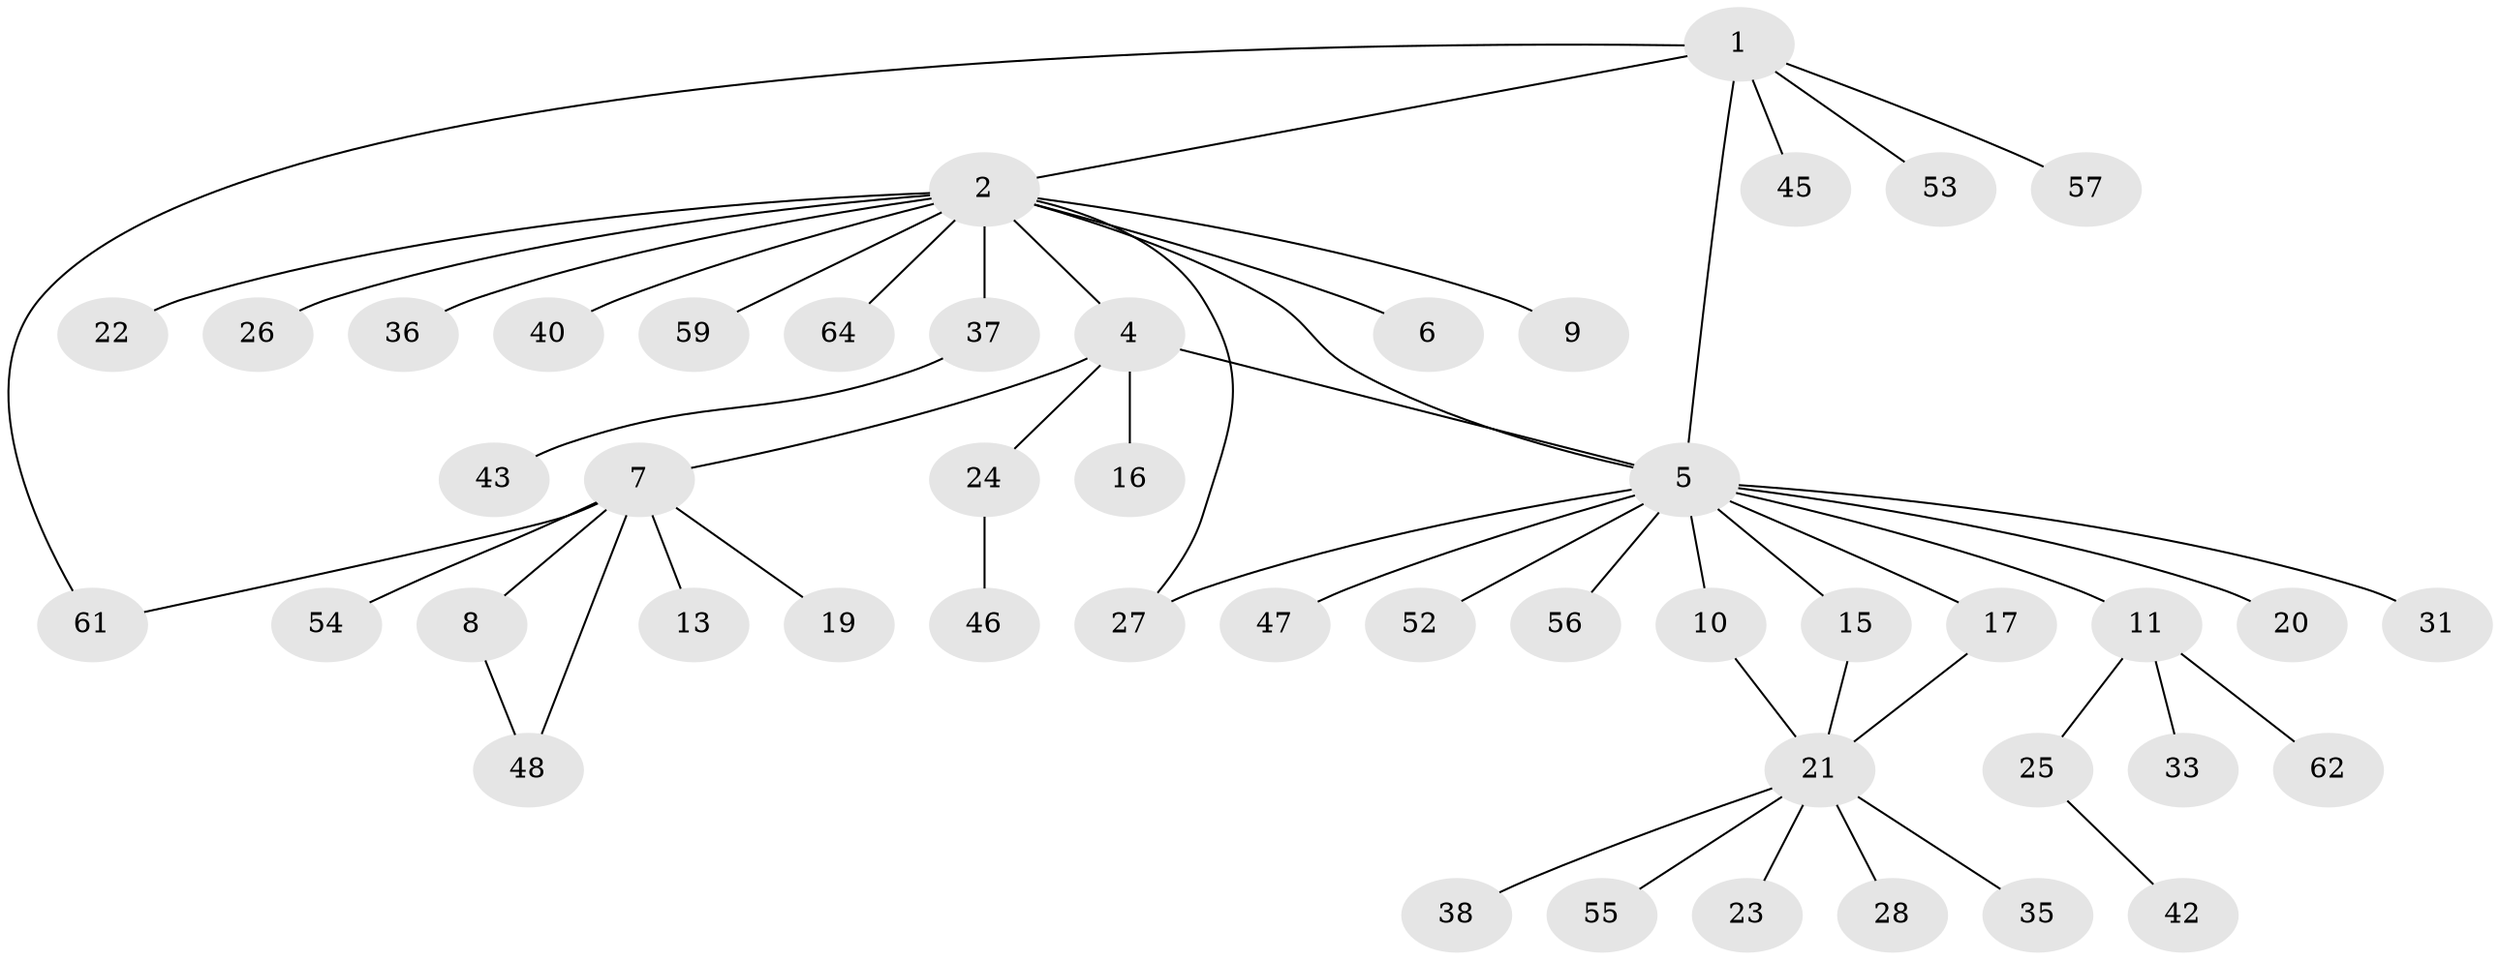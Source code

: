 // Generated by graph-tools (version 1.1) at 2025/23/03/03/25 07:23:55]
// undirected, 47 vertices, 53 edges
graph export_dot {
graph [start="1"]
  node [color=gray90,style=filled];
  1 [super="+18"];
  2 [super="+3"];
  4 [super="+30"];
  5 [super="+12"];
  6 [super="+60"];
  7 [super="+50"];
  8 [super="+63"];
  9;
  10 [super="+32"];
  11 [super="+14"];
  13 [super="+34"];
  15 [super="+29"];
  16;
  17;
  19;
  20;
  21 [super="+49"];
  22;
  23;
  24 [super="+41"];
  25 [super="+51"];
  26 [super="+39"];
  27;
  28;
  31;
  33;
  35;
  36;
  37 [super="+44"];
  38;
  40;
  42;
  43;
  45;
  46 [super="+58"];
  47;
  48;
  52 [super="+66"];
  53;
  54;
  55;
  56;
  57;
  59;
  61 [super="+65"];
  62;
  64;
  1 -- 2;
  1 -- 5;
  1 -- 45;
  1 -- 53;
  1 -- 57;
  1 -- 61;
  2 -- 4;
  2 -- 5;
  2 -- 9;
  2 -- 22;
  2 -- 26;
  2 -- 27;
  2 -- 36;
  2 -- 37;
  2 -- 59;
  2 -- 64;
  2 -- 40;
  2 -- 6;
  4 -- 7;
  4 -- 16;
  4 -- 24;
  4 -- 5;
  5 -- 10;
  5 -- 11;
  5 -- 15;
  5 -- 27;
  5 -- 31;
  5 -- 47;
  5 -- 52;
  5 -- 56;
  5 -- 17;
  5 -- 20;
  7 -- 8;
  7 -- 13;
  7 -- 19;
  7 -- 48;
  7 -- 54;
  7 -- 61;
  8 -- 48;
  10 -- 21;
  11 -- 62;
  11 -- 25;
  11 -- 33;
  15 -- 21;
  17 -- 21;
  21 -- 23;
  21 -- 28;
  21 -- 35;
  21 -- 38;
  21 -- 55;
  24 -- 46;
  25 -- 42;
  37 -- 43;
}
